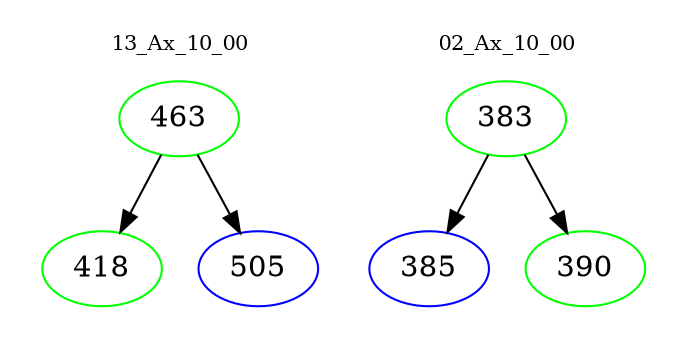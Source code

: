 digraph{
subgraph cluster_0 {
color = white
label = "13_Ax_10_00";
fontsize=10;
T0_463 [label="463", color="green"]
T0_463 -> T0_418 [color="black"]
T0_418 [label="418", color="green"]
T0_463 -> T0_505 [color="black"]
T0_505 [label="505", color="blue"]
}
subgraph cluster_1 {
color = white
label = "02_Ax_10_00";
fontsize=10;
T1_383 [label="383", color="green"]
T1_383 -> T1_385 [color="black"]
T1_385 [label="385", color="blue"]
T1_383 -> T1_390 [color="black"]
T1_390 [label="390", color="green"]
}
}
